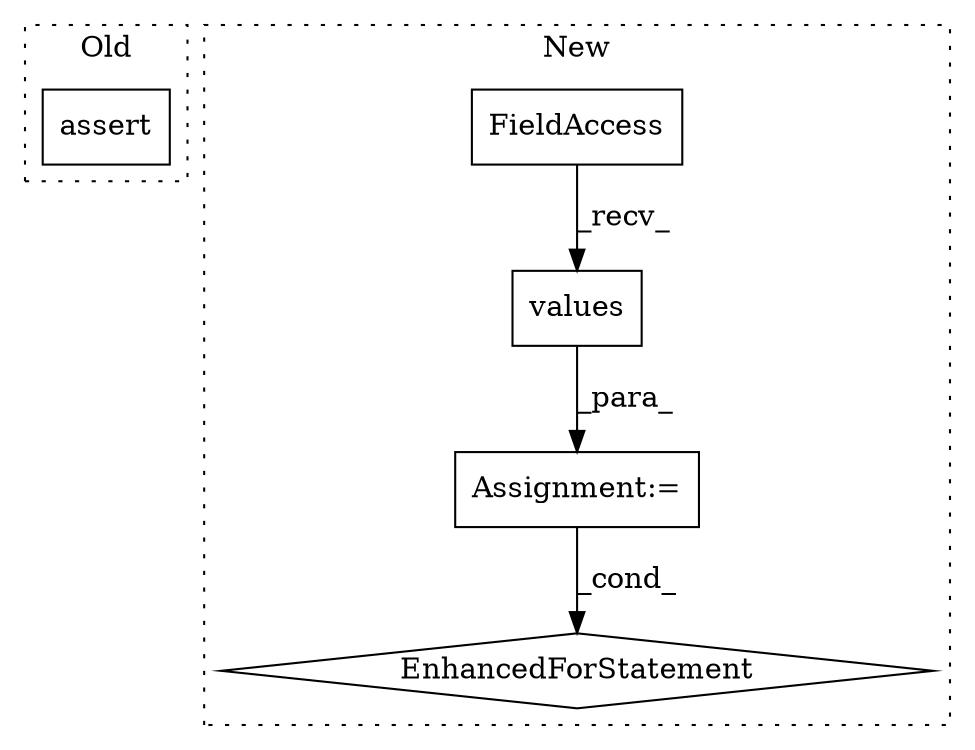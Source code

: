 digraph G {
subgraph cluster0 {
1 [label="assert" a="32" s="5880,5930" l="19,1" shape="box"];
label = "Old";
style="dotted";
}
subgraph cluster1 {
2 [label="values" a="32" s="6801" l="8" shape="box"];
3 [label="Assignment:=" a="7" s="6661,6810" l="73,2" shape="box"];
4 [label="FieldAccess" a="22" s="6783" l="17" shape="box"];
5 [label="EnhancedForStatement" a="70" s="6661,6810" l="73,2" shape="diamond"];
label = "New";
style="dotted";
}
2 -> 3 [label="_para_"];
3 -> 5 [label="_cond_"];
4 -> 2 [label="_recv_"];
}